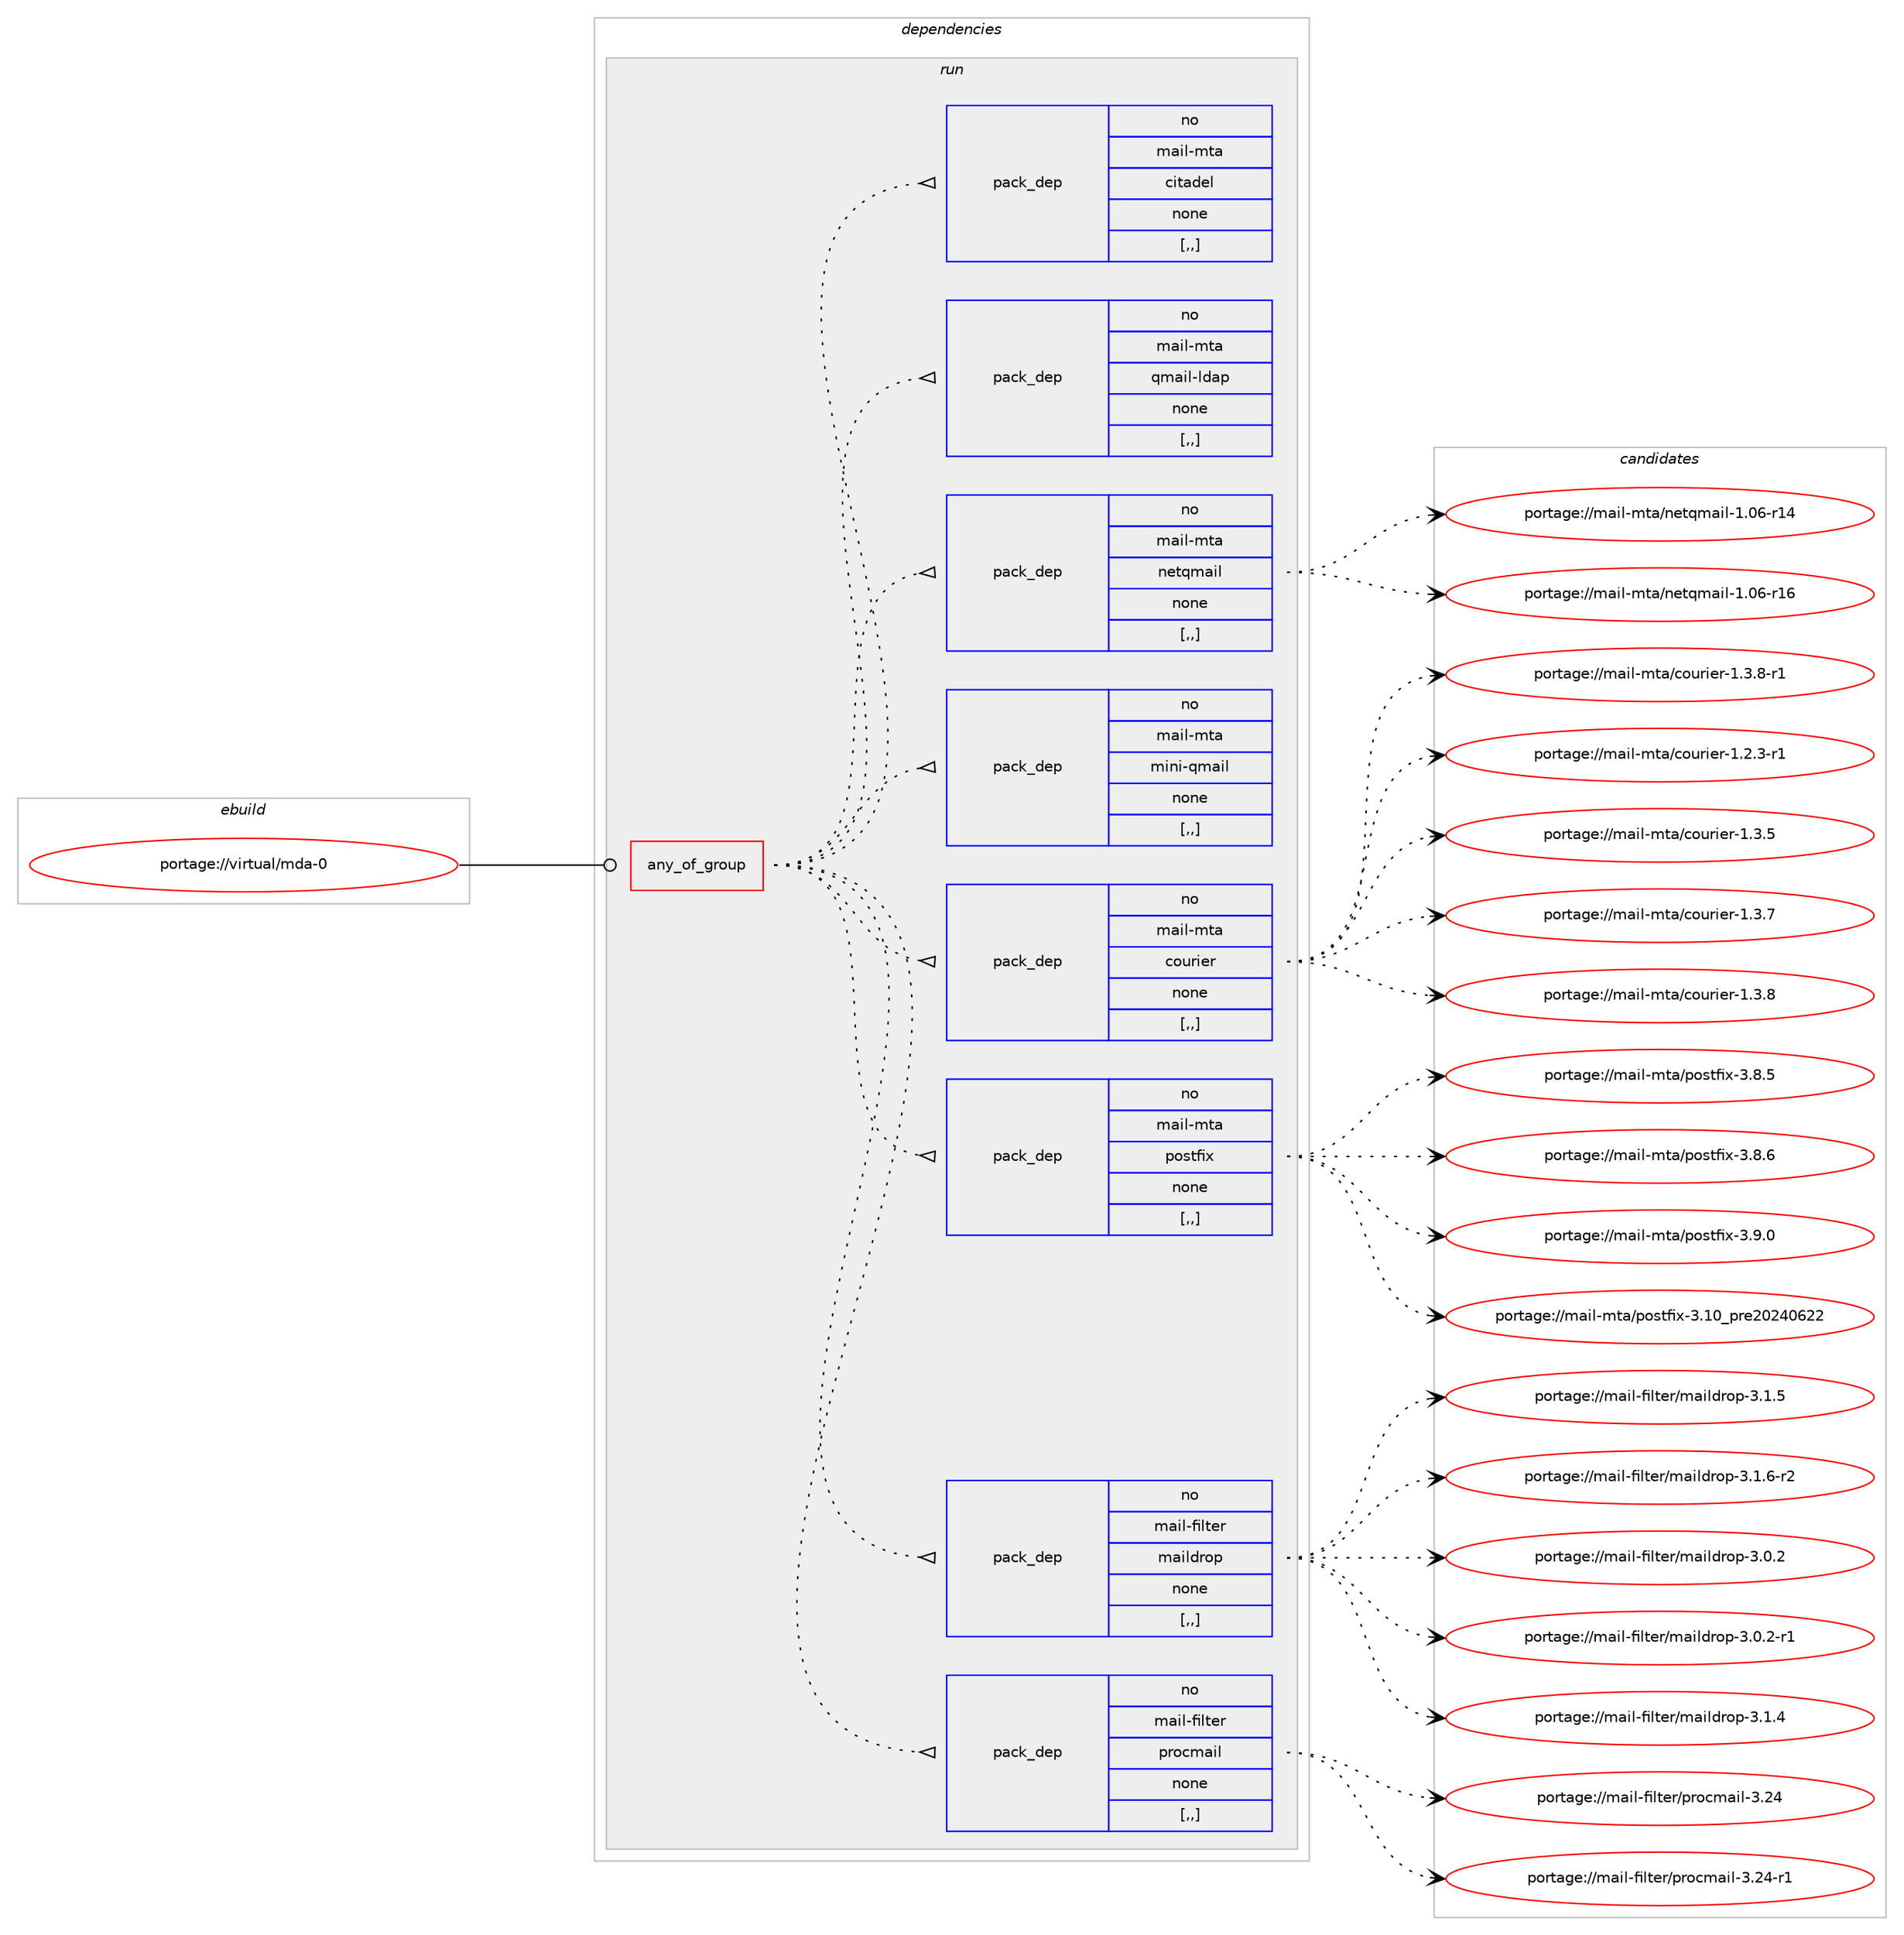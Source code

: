 digraph prolog {

# *************
# Graph options
# *************

newrank=true;
concentrate=true;
compound=true;
graph [rankdir=LR,fontname=Helvetica,fontsize=10,ranksep=1.5];#, ranksep=2.5, nodesep=0.2];
edge  [arrowhead=vee];
node  [fontname=Helvetica,fontsize=10];

# **********
# The ebuild
# **********

subgraph cluster_leftcol {
color=gray;
rank=same;
label=<<i>ebuild</i>>;
id [label="portage://virtual/mda-0", color=red, width=4, href="../virtual/mda-0.svg"];
}

# ****************
# The dependencies
# ****************

subgraph cluster_midcol {
color=gray;
label=<<i>dependencies</i>>;
subgraph cluster_compile {
fillcolor="#eeeeee";
style=filled;
label=<<i>compile</i>>;
}
subgraph cluster_compileandrun {
fillcolor="#eeeeee";
style=filled;
label=<<i>compile and run</i>>;
}
subgraph cluster_run {
fillcolor="#eeeeee";
style=filled;
label=<<i>run</i>>;
subgraph any2804 {
dependency434322 [label=<<TABLE BORDER="0" CELLBORDER="1" CELLSPACING="0" CELLPADDING="4"><TR><TD CELLPADDING="10">any_of_group</TD></TR></TABLE>>, shape=none, color=red];subgraph pack315473 {
dependency434323 [label=<<TABLE BORDER="0" CELLBORDER="1" CELLSPACING="0" CELLPADDING="4" WIDTH="220"><TR><TD ROWSPAN="6" CELLPADDING="30">pack_dep</TD></TR><TR><TD WIDTH="110">no</TD></TR><TR><TD>mail-filter</TD></TR><TR><TD>procmail</TD></TR><TR><TD>none</TD></TR><TR><TD>[,,]</TD></TR></TABLE>>, shape=none, color=blue];
}
dependency434322:e -> dependency434323:w [weight=20,style="dotted",arrowhead="oinv"];
subgraph pack315474 {
dependency434324 [label=<<TABLE BORDER="0" CELLBORDER="1" CELLSPACING="0" CELLPADDING="4" WIDTH="220"><TR><TD ROWSPAN="6" CELLPADDING="30">pack_dep</TD></TR><TR><TD WIDTH="110">no</TD></TR><TR><TD>mail-filter</TD></TR><TR><TD>maildrop</TD></TR><TR><TD>none</TD></TR><TR><TD>[,,]</TD></TR></TABLE>>, shape=none, color=blue];
}
dependency434322:e -> dependency434324:w [weight=20,style="dotted",arrowhead="oinv"];
subgraph pack315475 {
dependency434325 [label=<<TABLE BORDER="0" CELLBORDER="1" CELLSPACING="0" CELLPADDING="4" WIDTH="220"><TR><TD ROWSPAN="6" CELLPADDING="30">pack_dep</TD></TR><TR><TD WIDTH="110">no</TD></TR><TR><TD>mail-mta</TD></TR><TR><TD>postfix</TD></TR><TR><TD>none</TD></TR><TR><TD>[,,]</TD></TR></TABLE>>, shape=none, color=blue];
}
dependency434322:e -> dependency434325:w [weight=20,style="dotted",arrowhead="oinv"];
subgraph pack315476 {
dependency434326 [label=<<TABLE BORDER="0" CELLBORDER="1" CELLSPACING="0" CELLPADDING="4" WIDTH="220"><TR><TD ROWSPAN="6" CELLPADDING="30">pack_dep</TD></TR><TR><TD WIDTH="110">no</TD></TR><TR><TD>mail-mta</TD></TR><TR><TD>courier</TD></TR><TR><TD>none</TD></TR><TR><TD>[,,]</TD></TR></TABLE>>, shape=none, color=blue];
}
dependency434322:e -> dependency434326:w [weight=20,style="dotted",arrowhead="oinv"];
subgraph pack315477 {
dependency434327 [label=<<TABLE BORDER="0" CELLBORDER="1" CELLSPACING="0" CELLPADDING="4" WIDTH="220"><TR><TD ROWSPAN="6" CELLPADDING="30">pack_dep</TD></TR><TR><TD WIDTH="110">no</TD></TR><TR><TD>mail-mta</TD></TR><TR><TD>mini-qmail</TD></TR><TR><TD>none</TD></TR><TR><TD>[,,]</TD></TR></TABLE>>, shape=none, color=blue];
}
dependency434322:e -> dependency434327:w [weight=20,style="dotted",arrowhead="oinv"];
subgraph pack315478 {
dependency434328 [label=<<TABLE BORDER="0" CELLBORDER="1" CELLSPACING="0" CELLPADDING="4" WIDTH="220"><TR><TD ROWSPAN="6" CELLPADDING="30">pack_dep</TD></TR><TR><TD WIDTH="110">no</TD></TR><TR><TD>mail-mta</TD></TR><TR><TD>netqmail</TD></TR><TR><TD>none</TD></TR><TR><TD>[,,]</TD></TR></TABLE>>, shape=none, color=blue];
}
dependency434322:e -> dependency434328:w [weight=20,style="dotted",arrowhead="oinv"];
subgraph pack315479 {
dependency434329 [label=<<TABLE BORDER="0" CELLBORDER="1" CELLSPACING="0" CELLPADDING="4" WIDTH="220"><TR><TD ROWSPAN="6" CELLPADDING="30">pack_dep</TD></TR><TR><TD WIDTH="110">no</TD></TR><TR><TD>mail-mta</TD></TR><TR><TD>qmail-ldap</TD></TR><TR><TD>none</TD></TR><TR><TD>[,,]</TD></TR></TABLE>>, shape=none, color=blue];
}
dependency434322:e -> dependency434329:w [weight=20,style="dotted",arrowhead="oinv"];
subgraph pack315480 {
dependency434330 [label=<<TABLE BORDER="0" CELLBORDER="1" CELLSPACING="0" CELLPADDING="4" WIDTH="220"><TR><TD ROWSPAN="6" CELLPADDING="30">pack_dep</TD></TR><TR><TD WIDTH="110">no</TD></TR><TR><TD>mail-mta</TD></TR><TR><TD>citadel</TD></TR><TR><TD>none</TD></TR><TR><TD>[,,]</TD></TR></TABLE>>, shape=none, color=blue];
}
dependency434322:e -> dependency434330:w [weight=20,style="dotted",arrowhead="oinv"];
}
id:e -> dependency434322:w [weight=20,style="solid",arrowhead="odot"];
}
}

# **************
# The candidates
# **************

subgraph cluster_choices {
rank=same;
color=gray;
label=<<i>candidates</i>>;

subgraph choice315473 {
color=black;
nodesep=1;
choice10997105108451021051081161011144711211411199109971051084551465052 [label="portage://mail-filter/procmail-3.24", color=red, width=4,href="../mail-filter/procmail-3.24.svg"];
choice109971051084510210510811610111447112114111991099710510845514650524511449 [label="portage://mail-filter/procmail-3.24-r1", color=red, width=4,href="../mail-filter/procmail-3.24-r1.svg"];
dependency434323:e -> choice10997105108451021051081161011144711211411199109971051084551465052:w [style=dotted,weight="100"];
dependency434323:e -> choice109971051084510210510811610111447112114111991099710510845514650524511449:w [style=dotted,weight="100"];
}
subgraph choice315474 {
color=black;
nodesep=1;
choice10997105108451021051081161011144710997105108100114111112455146484650 [label="portage://mail-filter/maildrop-3.0.2", color=red, width=4,href="../mail-filter/maildrop-3.0.2.svg"];
choice109971051084510210510811610111447109971051081001141111124551464846504511449 [label="portage://mail-filter/maildrop-3.0.2-r1", color=red, width=4,href="../mail-filter/maildrop-3.0.2-r1.svg"];
choice10997105108451021051081161011144710997105108100114111112455146494652 [label="portage://mail-filter/maildrop-3.1.4", color=red, width=4,href="../mail-filter/maildrop-3.1.4.svg"];
choice10997105108451021051081161011144710997105108100114111112455146494653 [label="portage://mail-filter/maildrop-3.1.5", color=red, width=4,href="../mail-filter/maildrop-3.1.5.svg"];
choice109971051084510210510811610111447109971051081001141111124551464946544511450 [label="portage://mail-filter/maildrop-3.1.6-r2", color=red, width=4,href="../mail-filter/maildrop-3.1.6-r2.svg"];
dependency434324:e -> choice10997105108451021051081161011144710997105108100114111112455146484650:w [style=dotted,weight="100"];
dependency434324:e -> choice109971051084510210510811610111447109971051081001141111124551464846504511449:w [style=dotted,weight="100"];
dependency434324:e -> choice10997105108451021051081161011144710997105108100114111112455146494652:w [style=dotted,weight="100"];
dependency434324:e -> choice10997105108451021051081161011144710997105108100114111112455146494653:w [style=dotted,weight="100"];
dependency434324:e -> choice109971051084510210510811610111447109971051081001141111124551464946544511450:w [style=dotted,weight="100"];
}
subgraph choice315475 {
color=black;
nodesep=1;
choice109971051084510911697471121111151161021051204551464948951121141015048505248545050 [label="portage://mail-mta/postfix-3.10_pre20240622", color=red, width=4,href="../mail-mta/postfix-3.10_pre20240622.svg"];
choice10997105108451091169747112111115116102105120455146564653 [label="portage://mail-mta/postfix-3.8.5", color=red, width=4,href="../mail-mta/postfix-3.8.5.svg"];
choice10997105108451091169747112111115116102105120455146564654 [label="portage://mail-mta/postfix-3.8.6", color=red, width=4,href="../mail-mta/postfix-3.8.6.svg"];
choice10997105108451091169747112111115116102105120455146574648 [label="portage://mail-mta/postfix-3.9.0", color=red, width=4,href="../mail-mta/postfix-3.9.0.svg"];
dependency434325:e -> choice109971051084510911697471121111151161021051204551464948951121141015048505248545050:w [style=dotted,weight="100"];
dependency434325:e -> choice10997105108451091169747112111115116102105120455146564653:w [style=dotted,weight="100"];
dependency434325:e -> choice10997105108451091169747112111115116102105120455146564654:w [style=dotted,weight="100"];
dependency434325:e -> choice10997105108451091169747112111115116102105120455146574648:w [style=dotted,weight="100"];
}
subgraph choice315476 {
color=black;
nodesep=1;
choice10997105108451091169747991111171141051011144549465046514511449 [label="portage://mail-mta/courier-1.2.3-r1", color=red, width=4,href="../mail-mta/courier-1.2.3-r1.svg"];
choice1099710510845109116974799111117114105101114454946514653 [label="portage://mail-mta/courier-1.3.5", color=red, width=4,href="../mail-mta/courier-1.3.5.svg"];
choice1099710510845109116974799111117114105101114454946514655 [label="portage://mail-mta/courier-1.3.7", color=red, width=4,href="../mail-mta/courier-1.3.7.svg"];
choice1099710510845109116974799111117114105101114454946514656 [label="portage://mail-mta/courier-1.3.8", color=red, width=4,href="../mail-mta/courier-1.3.8.svg"];
choice10997105108451091169747991111171141051011144549465146564511449 [label="portage://mail-mta/courier-1.3.8-r1", color=red, width=4,href="../mail-mta/courier-1.3.8-r1.svg"];
dependency434326:e -> choice10997105108451091169747991111171141051011144549465046514511449:w [style=dotted,weight="100"];
dependency434326:e -> choice1099710510845109116974799111117114105101114454946514653:w [style=dotted,weight="100"];
dependency434326:e -> choice1099710510845109116974799111117114105101114454946514655:w [style=dotted,weight="100"];
dependency434326:e -> choice1099710510845109116974799111117114105101114454946514656:w [style=dotted,weight="100"];
dependency434326:e -> choice10997105108451091169747991111171141051011144549465146564511449:w [style=dotted,weight="100"];
}
subgraph choice315477 {
color=black;
nodesep=1;
}
subgraph choice315478 {
color=black;
nodesep=1;
choice10997105108451091169747110101116113109971051084549464854451144952 [label="portage://mail-mta/netqmail-1.06-r14", color=red, width=4,href="../mail-mta/netqmail-1.06-r14.svg"];
choice10997105108451091169747110101116113109971051084549464854451144954 [label="portage://mail-mta/netqmail-1.06-r16", color=red, width=4,href="../mail-mta/netqmail-1.06-r16.svg"];
dependency434328:e -> choice10997105108451091169747110101116113109971051084549464854451144952:w [style=dotted,weight="100"];
dependency434328:e -> choice10997105108451091169747110101116113109971051084549464854451144954:w [style=dotted,weight="100"];
}
subgraph choice315479 {
color=black;
nodesep=1;
}
subgraph choice315480 {
color=black;
nodesep=1;
}
}

}
